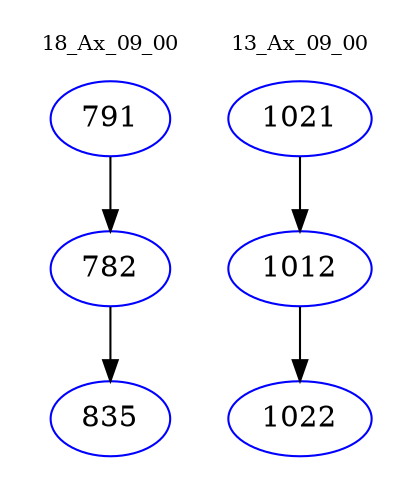 digraph{
subgraph cluster_0 {
color = white
label = "18_Ax_09_00";
fontsize=10;
T0_791 [label="791", color="blue"]
T0_791 -> T0_782 [color="black"]
T0_782 [label="782", color="blue"]
T0_782 -> T0_835 [color="black"]
T0_835 [label="835", color="blue"]
}
subgraph cluster_1 {
color = white
label = "13_Ax_09_00";
fontsize=10;
T1_1021 [label="1021", color="blue"]
T1_1021 -> T1_1012 [color="black"]
T1_1012 [label="1012", color="blue"]
T1_1012 -> T1_1022 [color="black"]
T1_1022 [label="1022", color="blue"]
}
}
